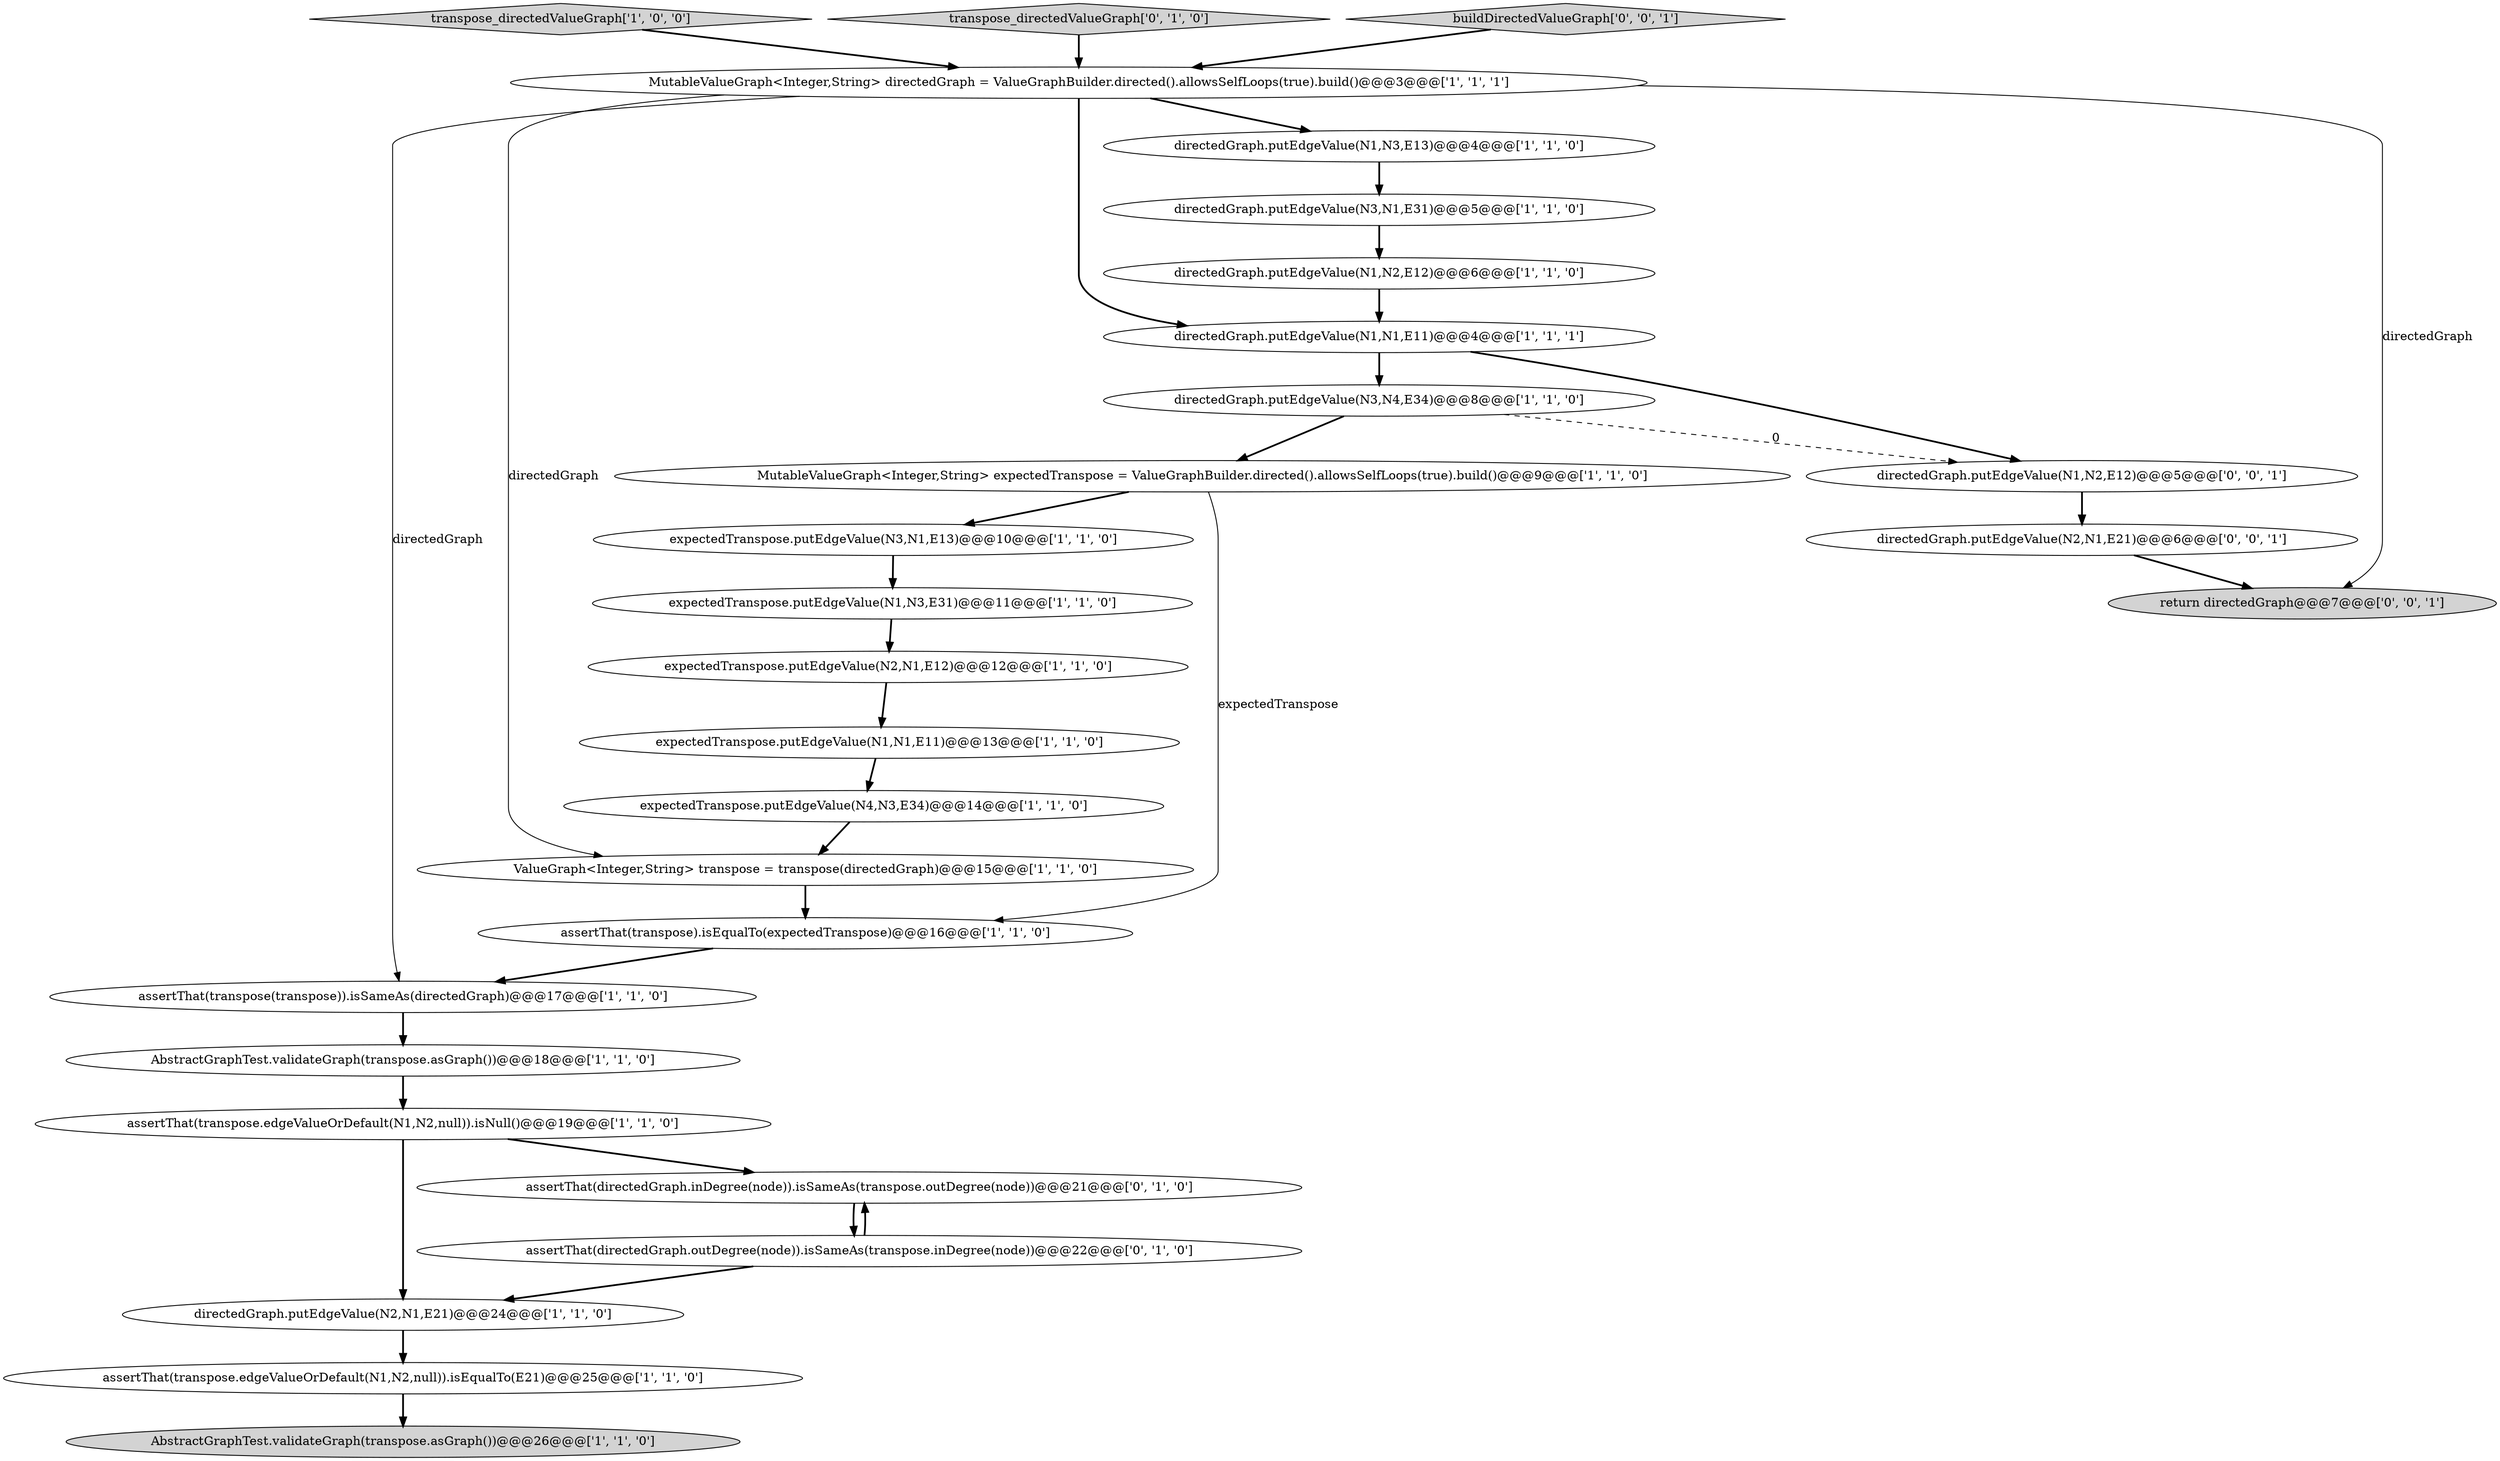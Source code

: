 digraph {
20 [style = filled, label = "assertThat(transpose(transpose)).isSameAs(directedGraph)@@@17@@@['1', '1', '0']", fillcolor = white, shape = ellipse image = "AAA0AAABBB1BBB"];
19 [style = filled, label = "directedGraph.putEdgeValue(N3,N1,E31)@@@5@@@['1', '1', '0']", fillcolor = white, shape = ellipse image = "AAA0AAABBB1BBB"];
1 [style = filled, label = "AbstractGraphTest.validateGraph(transpose.asGraph())@@@26@@@['1', '1', '0']", fillcolor = lightgray, shape = ellipse image = "AAA0AAABBB1BBB"];
14 [style = filled, label = "directedGraph.putEdgeValue(N2,N1,E21)@@@24@@@['1', '1', '0']", fillcolor = white, shape = ellipse image = "AAA0AAABBB1BBB"];
10 [style = filled, label = "expectedTranspose.putEdgeValue(N1,N3,E31)@@@11@@@['1', '1', '0']", fillcolor = white, shape = ellipse image = "AAA0AAABBB1BBB"];
17 [style = filled, label = "assertThat(transpose.edgeValueOrDefault(N1,N2,null)).isNull()@@@19@@@['1', '1', '0']", fillcolor = white, shape = ellipse image = "AAA0AAABBB1BBB"];
8 [style = filled, label = "directedGraph.putEdgeValue(N1,N3,E13)@@@4@@@['1', '1', '0']", fillcolor = white, shape = ellipse image = "AAA0AAABBB1BBB"];
12 [style = filled, label = "expectedTranspose.putEdgeValue(N3,N1,E13)@@@10@@@['1', '1', '0']", fillcolor = white, shape = ellipse image = "AAA0AAABBB1BBB"];
25 [style = filled, label = "directedGraph.putEdgeValue(N1,N2,E12)@@@5@@@['0', '0', '1']", fillcolor = white, shape = ellipse image = "AAA0AAABBB3BBB"];
11 [style = filled, label = "assertThat(transpose.edgeValueOrDefault(N1,N2,null)).isEqualTo(E21)@@@25@@@['1', '1', '0']", fillcolor = white, shape = ellipse image = "AAA0AAABBB1BBB"];
4 [style = filled, label = "transpose_directedValueGraph['1', '0', '0']", fillcolor = lightgray, shape = diamond image = "AAA0AAABBB1BBB"];
18 [style = filled, label = "directedGraph.putEdgeValue(N1,N1,E11)@@@4@@@['1', '1', '1']", fillcolor = white, shape = ellipse image = "AAA0AAABBB1BBB"];
7 [style = filled, label = "ValueGraph<Integer,String> transpose = transpose(directedGraph)@@@15@@@['1', '1', '0']", fillcolor = white, shape = ellipse image = "AAA0AAABBB1BBB"];
23 [style = filled, label = "assertThat(directedGraph.inDegree(node)).isSameAs(transpose.outDegree(node))@@@21@@@['0', '1', '0']", fillcolor = white, shape = ellipse image = "AAA1AAABBB2BBB"];
9 [style = filled, label = "directedGraph.putEdgeValue(N1,N2,E12)@@@6@@@['1', '1', '0']", fillcolor = white, shape = ellipse image = "AAA0AAABBB1BBB"];
26 [style = filled, label = "return directedGraph@@@7@@@['0', '0', '1']", fillcolor = lightgray, shape = ellipse image = "AAA0AAABBB3BBB"];
13 [style = filled, label = "expectedTranspose.putEdgeValue(N4,N3,E34)@@@14@@@['1', '1', '0']", fillcolor = white, shape = ellipse image = "AAA0AAABBB1BBB"];
6 [style = filled, label = "expectedTranspose.putEdgeValue(N1,N1,E11)@@@13@@@['1', '1', '0']", fillcolor = white, shape = ellipse image = "AAA0AAABBB1BBB"];
3 [style = filled, label = "MutableValueGraph<Integer,String> directedGraph = ValueGraphBuilder.directed().allowsSelfLoops(true).build()@@@3@@@['1', '1', '1']", fillcolor = white, shape = ellipse image = "AAA0AAABBB1BBB"];
5 [style = filled, label = "MutableValueGraph<Integer,String> expectedTranspose = ValueGraphBuilder.directed().allowsSelfLoops(true).build()@@@9@@@['1', '1', '0']", fillcolor = white, shape = ellipse image = "AAA0AAABBB1BBB"];
15 [style = filled, label = "assertThat(transpose).isEqualTo(expectedTranspose)@@@16@@@['1', '1', '0']", fillcolor = white, shape = ellipse image = "AAA0AAABBB1BBB"];
27 [style = filled, label = "directedGraph.putEdgeValue(N2,N1,E21)@@@6@@@['0', '0', '1']", fillcolor = white, shape = ellipse image = "AAA0AAABBB3BBB"];
16 [style = filled, label = "AbstractGraphTest.validateGraph(transpose.asGraph())@@@18@@@['1', '1', '0']", fillcolor = white, shape = ellipse image = "AAA0AAABBB1BBB"];
22 [style = filled, label = "transpose_directedValueGraph['0', '1', '0']", fillcolor = lightgray, shape = diamond image = "AAA0AAABBB2BBB"];
24 [style = filled, label = "buildDirectedValueGraph['0', '0', '1']", fillcolor = lightgray, shape = diamond image = "AAA0AAABBB3BBB"];
0 [style = filled, label = "directedGraph.putEdgeValue(N3,N4,E34)@@@8@@@['1', '1', '0']", fillcolor = white, shape = ellipse image = "AAA0AAABBB1BBB"];
2 [style = filled, label = "expectedTranspose.putEdgeValue(N2,N1,E12)@@@12@@@['1', '1', '0']", fillcolor = white, shape = ellipse image = "AAA0AAABBB1BBB"];
21 [style = filled, label = "assertThat(directedGraph.outDegree(node)).isSameAs(transpose.inDegree(node))@@@22@@@['0', '1', '0']", fillcolor = white, shape = ellipse image = "AAA1AAABBB2BBB"];
9->18 [style = bold, label=""];
21->14 [style = bold, label=""];
3->20 [style = solid, label="directedGraph"];
13->7 [style = bold, label=""];
19->9 [style = bold, label=""];
10->2 [style = bold, label=""];
3->7 [style = solid, label="directedGraph"];
20->16 [style = bold, label=""];
22->3 [style = bold, label=""];
18->25 [style = bold, label=""];
6->13 [style = bold, label=""];
17->14 [style = bold, label=""];
11->1 [style = bold, label=""];
14->11 [style = bold, label=""];
3->18 [style = bold, label=""];
23->21 [style = bold, label=""];
0->25 [style = dashed, label="0"];
12->10 [style = bold, label=""];
5->15 [style = solid, label="expectedTranspose"];
27->26 [style = bold, label=""];
24->3 [style = bold, label=""];
3->8 [style = bold, label=""];
3->26 [style = solid, label="directedGraph"];
17->23 [style = bold, label=""];
15->20 [style = bold, label=""];
2->6 [style = bold, label=""];
5->12 [style = bold, label=""];
7->15 [style = bold, label=""];
16->17 [style = bold, label=""];
0->5 [style = bold, label=""];
25->27 [style = bold, label=""];
21->23 [style = bold, label=""];
4->3 [style = bold, label=""];
8->19 [style = bold, label=""];
18->0 [style = bold, label=""];
}
